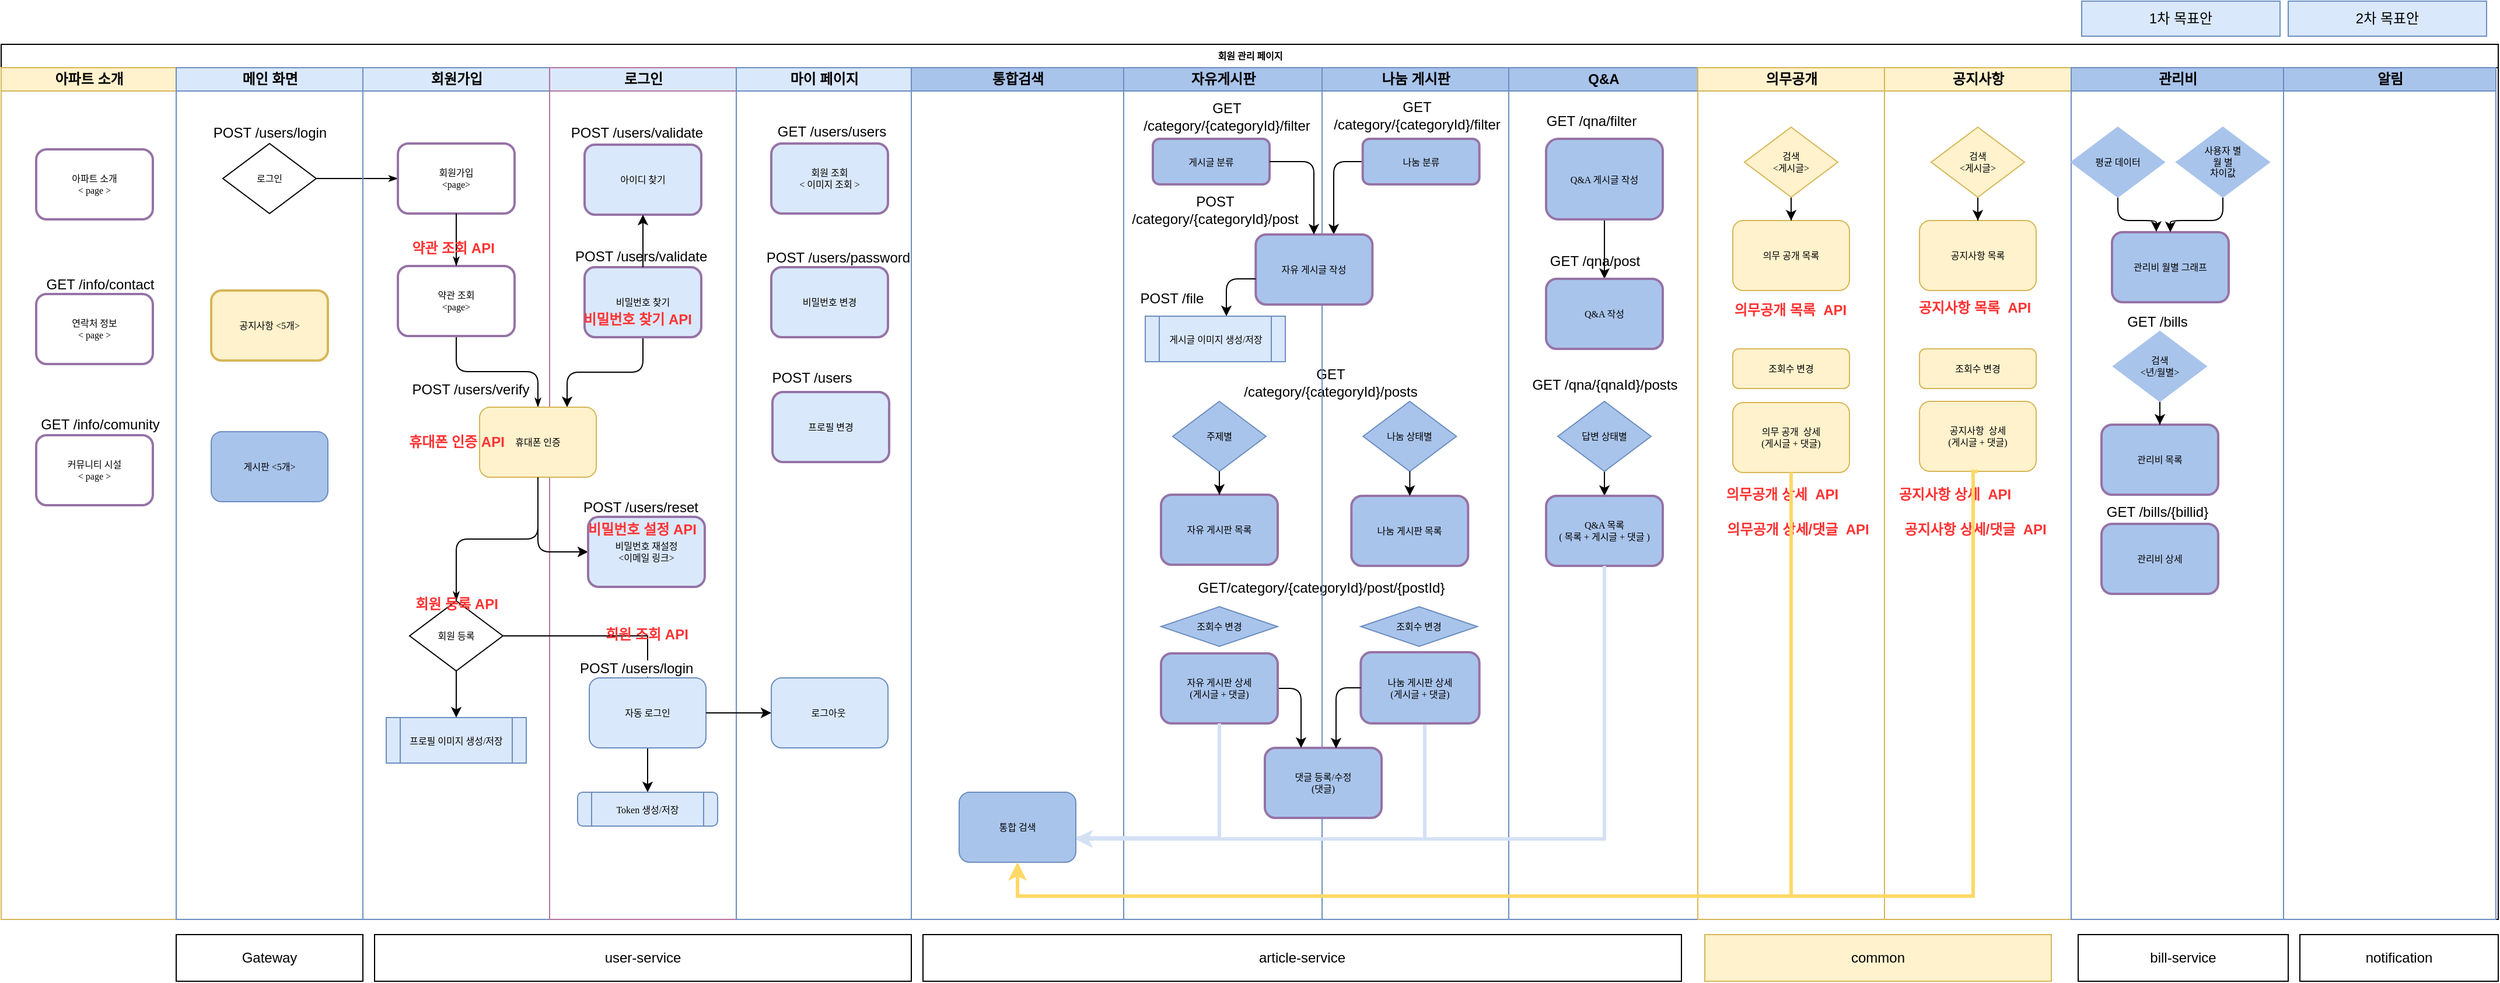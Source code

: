 <mxfile version="24.3.1" type="github">
  <diagram name="Page-1" id="Rh_wyVeWUr-DcbN7tnTX">
    <mxGraphModel dx="5285" dy="1960" grid="1" gridSize="10" guides="1" tooltips="1" connect="1" arrows="1" fold="1" page="1" pageScale="1" pageWidth="850" pageHeight="1100" math="0" shadow="0">
      <root>
        <mxCell id="0" />
        <mxCell id="1" parent="0" />
        <mxCell id="87uwYLk1pYGUFsrFYayG-1" value="회원 관리 페이지" style="swimlane;html=1;childLayout=stackLayout;startSize=20;rounded=0;shadow=0;labelBackgroundColor=none;strokeWidth=1;fontFamily=Verdana;fontSize=8;align=center;fillColor=none;" vertex="1" parent="1">
          <mxGeometry x="-1630" y="67" width="2140" height="750" as="geometry">
            <mxRectangle x="-90" y="39" width="60" height="20" as="alternateBounds" />
          </mxGeometry>
        </mxCell>
        <mxCell id="87uwYLk1pYGUFsrFYayG-2" style="edgeStyle=orthogonalEdgeStyle;rounded=1;html=1;labelBackgroundColor=none;startArrow=none;startFill=0;startSize=5;endArrow=classicThin;endFill=1;endSize=5;jettySize=auto;orthogonalLoop=1;strokeWidth=1;fontFamily=Verdana;fontSize=8;exitX=1;exitY=0.5;exitDx=0;exitDy=0;" edge="1" parent="87uwYLk1pYGUFsrFYayG-1" source="87uwYLk1pYGUFsrFYayG-11" target="87uwYLk1pYGUFsrFYayG-16">
          <mxGeometry relative="1" as="geometry">
            <mxPoint x="120" y="115" as="sourcePoint" />
          </mxGeometry>
        </mxCell>
        <mxCell id="87uwYLk1pYGUFsrFYayG-3" style="edgeStyle=orthogonalEdgeStyle;rounded=1;html=1;labelBackgroundColor=none;startArrow=none;startFill=0;startSize=5;endArrow=classicThin;endFill=1;endSize=5;jettySize=auto;orthogonalLoop=1;strokeWidth=1;fontFamily=Verdana;fontSize=8" edge="1" parent="87uwYLk1pYGUFsrFYayG-1" source="87uwYLk1pYGUFsrFYayG-17" target="87uwYLk1pYGUFsrFYayG-26">
          <mxGeometry relative="1" as="geometry" />
        </mxCell>
        <mxCell id="87uwYLk1pYGUFsrFYayG-4" value="아파트 소개" style="swimlane;html=1;startSize=20;fillColor=#fff2cc;strokeColor=#d6b656;" vertex="1" parent="87uwYLk1pYGUFsrFYayG-1">
          <mxGeometry y="20" width="150" height="730" as="geometry" />
        </mxCell>
        <mxCell id="87uwYLk1pYGUFsrFYayG-5" value="아파트 소개&lt;br&gt;&amp;lt; page &amp;gt;" style="rounded=1;whiteSpace=wrap;html=1;shadow=0;labelBackgroundColor=none;strokeWidth=2;fontFamily=Verdana;fontSize=8;align=center;fillColor=none;strokeColor=#9673a6;" vertex="1" parent="87uwYLk1pYGUFsrFYayG-4">
          <mxGeometry x="30" y="70" width="100" height="60" as="geometry" />
        </mxCell>
        <mxCell id="87uwYLk1pYGUFsrFYayG-6" value="GET /info/contact" style="text;html=1;align=center;verticalAlign=middle;whiteSpace=wrap;rounded=0;" vertex="1" parent="87uwYLk1pYGUFsrFYayG-4">
          <mxGeometry x="30" y="171" width="110" height="30" as="geometry" />
        </mxCell>
        <mxCell id="87uwYLk1pYGUFsrFYayG-7" value="연락처 정보&lt;br&gt;&amp;lt; page &amp;gt;" style="rounded=1;whiteSpace=wrap;html=1;shadow=0;labelBackgroundColor=none;strokeWidth=2;fontFamily=Verdana;fontSize=8;align=center;fillColor=none;strokeColor=#9673a6;" vertex="1" parent="87uwYLk1pYGUFsrFYayG-4">
          <mxGeometry x="30" y="194" width="100" height="60" as="geometry" />
        </mxCell>
        <mxCell id="87uwYLk1pYGUFsrFYayG-8" value="GET /info/comunity" style="text;html=1;align=center;verticalAlign=middle;whiteSpace=wrap;rounded=0;" vertex="1" parent="87uwYLk1pYGUFsrFYayG-4">
          <mxGeometry x="30" y="291" width="110" height="30" as="geometry" />
        </mxCell>
        <mxCell id="87uwYLk1pYGUFsrFYayG-9" value="커뮤니티 시설&lt;div&gt;&amp;lt; page &amp;gt;&lt;/div&gt;" style="rounded=1;whiteSpace=wrap;html=1;shadow=0;labelBackgroundColor=none;strokeWidth=2;fontFamily=Verdana;fontSize=8;align=center;fillColor=none;strokeColor=#9673a6;" vertex="1" parent="87uwYLk1pYGUFsrFYayG-4">
          <mxGeometry x="30" y="315" width="100" height="60" as="geometry" />
        </mxCell>
        <mxCell id="87uwYLk1pYGUFsrFYayG-10" value="메인 화면" style="swimlane;html=1;startSize=20;fillColor=#dae8fc;strokeColor=#6c8ebf;" vertex="1" parent="87uwYLk1pYGUFsrFYayG-1">
          <mxGeometry x="150" y="20" width="160" height="730" as="geometry" />
        </mxCell>
        <mxCell id="87uwYLk1pYGUFsrFYayG-11" value="로그인" style="rhombus;whiteSpace=wrap;html=1;rounded=0;shadow=0;labelBackgroundColor=none;strokeWidth=1;fontFamily=Verdana;fontSize=8;align=center;" vertex="1" parent="87uwYLk1pYGUFsrFYayG-10">
          <mxGeometry x="40" y="65" width="80" height="60" as="geometry" />
        </mxCell>
        <mxCell id="87uwYLk1pYGUFsrFYayG-12" value="공지사항 &amp;lt;5개&amp;gt;" style="rounded=1;whiteSpace=wrap;html=1;shadow=0;labelBackgroundColor=none;strokeWidth=2;fontFamily=Verdana;fontSize=8;align=center;fillColor=#fff2cc;strokeColor=#d6b656;" vertex="1" parent="87uwYLk1pYGUFsrFYayG-10">
          <mxGeometry x="30" y="191" width="100" height="60" as="geometry" />
        </mxCell>
        <mxCell id="87uwYLk1pYGUFsrFYayG-13" value="게시판 &amp;lt;5개&amp;gt;" style="rounded=1;whiteSpace=wrap;html=1;shadow=0;labelBackgroundColor=none;strokeWidth=1;fontFamily=Verdana;fontSize=8;align=center;fillColor=#A9C4EB;strokeColor=#6c8ebf;" vertex="1" parent="87uwYLk1pYGUFsrFYayG-10">
          <mxGeometry x="30" y="312" width="100" height="60" as="geometry" />
        </mxCell>
        <mxCell id="87uwYLk1pYGUFsrFYayG-14" value="POST /users/login" style="text;html=1;align=center;verticalAlign=middle;whiteSpace=wrap;rounded=0;" vertex="1" parent="87uwYLk1pYGUFsrFYayG-10">
          <mxGeometry x="28" y="41" width="105" height="30" as="geometry" />
        </mxCell>
        <mxCell id="87uwYLk1pYGUFsrFYayG-15" value="회원가입" style="swimlane;html=1;startSize=20;fillColor=#dae8fc;strokeColor=#6c8ebf;" vertex="1" parent="87uwYLk1pYGUFsrFYayG-1">
          <mxGeometry x="310" y="20" width="160" height="730" as="geometry" />
        </mxCell>
        <mxCell id="87uwYLk1pYGUFsrFYayG-16" value="회원가입&lt;br&gt;&amp;lt;page&amp;gt;" style="rounded=1;whiteSpace=wrap;html=1;shadow=0;labelBackgroundColor=none;strokeWidth=2;fontFamily=Verdana;fontSize=8;align=center;fillColor=none;strokeColor=#9673a6;" vertex="1" parent="87uwYLk1pYGUFsrFYayG-15">
          <mxGeometry x="30" y="65" width="100" height="60" as="geometry" />
        </mxCell>
        <mxCell id="87uwYLk1pYGUFsrFYayG-17" value="약관 조회&lt;br&gt;&amp;lt;page&amp;gt;" style="rounded=1;whiteSpace=wrap;html=1;shadow=0;labelBackgroundColor=none;strokeWidth=2;fontFamily=Verdana;fontSize=8;align=center;fillColor=none;strokeColor=#9673a6;" vertex="1" parent="87uwYLk1pYGUFsrFYayG-15">
          <mxGeometry x="30" y="170" width="100" height="60" as="geometry" />
        </mxCell>
        <mxCell id="87uwYLk1pYGUFsrFYayG-18" style="edgeStyle=orthogonalEdgeStyle;rounded=1;html=1;labelBackgroundColor=none;startArrow=none;startFill=0;startSize=5;endArrow=classicThin;endFill=1;endSize=5;jettySize=auto;orthogonalLoop=1;strokeWidth=1;fontFamily=Verdana;fontSize=8" edge="1" parent="87uwYLk1pYGUFsrFYayG-15" source="87uwYLk1pYGUFsrFYayG-16" target="87uwYLk1pYGUFsrFYayG-17">
          <mxGeometry relative="1" as="geometry">
            <Array as="points">
              <mxPoint x="80" y="160" />
              <mxPoint x="80" y="160" />
            </Array>
          </mxGeometry>
        </mxCell>
        <mxCell id="87uwYLk1pYGUFsrFYayG-19" value="POST /users/verify" style="text;html=1;align=center;verticalAlign=middle;whiteSpace=wrap;rounded=0;" vertex="1" parent="87uwYLk1pYGUFsrFYayG-15">
          <mxGeometry x="40" y="261" width="105" height="30" as="geometry" />
        </mxCell>
        <mxCell id="87uwYLk1pYGUFsrFYayG-20" value="&lt;font color=&quot;#ff3333&quot;&gt;&lt;b&gt;약관 조회 API&lt;/b&gt;&lt;/font&gt;" style="text;html=1;align=center;verticalAlign=middle;whiteSpace=wrap;rounded=0;" vertex="1" parent="87uwYLk1pYGUFsrFYayG-15">
          <mxGeometry x="25" y="140" width="105" height="30" as="geometry" />
        </mxCell>
        <mxCell id="87uwYLk1pYGUFsrFYayG-21" value="로그인" style="swimlane;html=1;startSize=20;fillColor=#dae8fc;strokeColor=#B5739D;" vertex="1" parent="87uwYLk1pYGUFsrFYayG-1">
          <mxGeometry x="470" y="20" width="160" height="730" as="geometry" />
        </mxCell>
        <mxCell id="87uwYLk1pYGUFsrFYayG-22" value="아이디 찾기" style="rounded=1;whiteSpace=wrap;html=1;shadow=0;labelBackgroundColor=none;strokeWidth=2;fontFamily=Verdana;fontSize=8;align=center;fillColor=#dae8fc;strokeColor=#9673A6;" vertex="1" parent="87uwYLk1pYGUFsrFYayG-21">
          <mxGeometry x="30" y="66" width="100" height="60" as="geometry" />
        </mxCell>
        <mxCell id="87uwYLk1pYGUFsrFYayG-23" style="edgeStyle=orthogonalEdgeStyle;rounded=1;orthogonalLoop=1;jettySize=auto;html=1;entryX=0.75;entryY=0;entryDx=0;entryDy=0;curved=0;" edge="1" parent="87uwYLk1pYGUFsrFYayG-21" source="87uwYLk1pYGUFsrFYayG-24" target="87uwYLk1pYGUFsrFYayG-26">
          <mxGeometry relative="1" as="geometry" />
        </mxCell>
        <mxCell id="87uwYLk1pYGUFsrFYayG-24" value="비밀번호 찾기" style="rounded=1;whiteSpace=wrap;html=1;shadow=0;labelBackgroundColor=none;strokeWidth=2;fontFamily=Verdana;fontSize=8;align=center;fillColor=#dae8fc;strokeColor=#9673A6;" vertex="1" parent="87uwYLk1pYGUFsrFYayG-21">
          <mxGeometry x="30" y="171" width="100" height="60" as="geometry" />
        </mxCell>
        <mxCell id="87uwYLk1pYGUFsrFYayG-25" value="" style="edgeStyle=orthogonalEdgeStyle;rounded=1;orthogonalLoop=1;jettySize=auto;html=1;entryX=0;entryY=0.5;entryDx=0;entryDy=0;curved=0;" edge="1" parent="87uwYLk1pYGUFsrFYayG-21" source="87uwYLk1pYGUFsrFYayG-26" target="87uwYLk1pYGUFsrFYayG-34">
          <mxGeometry relative="1" as="geometry" />
        </mxCell>
        <mxCell id="87uwYLk1pYGUFsrFYayG-26" value="휴대폰 인증" style="rounded=1;whiteSpace=wrap;html=1;shadow=0;labelBackgroundColor=none;strokeWidth=1;fontFamily=Verdana;fontSize=8;align=center;fillColor=#fff2cc;strokeColor=#d6b656;" vertex="1" parent="87uwYLk1pYGUFsrFYayG-21">
          <mxGeometry x="-60" y="291" width="100" height="60" as="geometry" />
        </mxCell>
        <mxCell id="87uwYLk1pYGUFsrFYayG-27" style="edgeStyle=orthogonalEdgeStyle;rounded=0;orthogonalLoop=1;jettySize=auto;html=1;" edge="1" parent="87uwYLk1pYGUFsrFYayG-21" source="87uwYLk1pYGUFsrFYayG-31" target="87uwYLk1pYGUFsrFYayG-33">
          <mxGeometry relative="1" as="geometry" />
        </mxCell>
        <mxCell id="87uwYLk1pYGUFsrFYayG-28" style="edgeStyle=orthogonalEdgeStyle;rounded=1;html=1;labelBackgroundColor=none;startArrow=none;startFill=0;startSize=5;endArrow=classicThin;endFill=1;endSize=5;jettySize=auto;orthogonalLoop=1;strokeWidth=1;fontFamily=Verdana;fontSize=8" edge="1" parent="87uwYLk1pYGUFsrFYayG-21" source="87uwYLk1pYGUFsrFYayG-26" target="87uwYLk1pYGUFsrFYayG-31">
          <mxGeometry relative="1" as="geometry" />
        </mxCell>
        <mxCell id="87uwYLk1pYGUFsrFYayG-29" value="프로필 이미지 생성/저장" style="shape=process;whiteSpace=wrap;html=1;backgroundOutline=1;fontSize=8;fontFamily=Verdana;rounded=0;shadow=0;labelBackgroundColor=none;strokeWidth=1;fillColor=#dae8fc;strokeColor=#6c8ebf;" vertex="1" parent="87uwYLk1pYGUFsrFYayG-21">
          <mxGeometry x="-140" y="557" width="120" height="39" as="geometry" />
        </mxCell>
        <mxCell id="87uwYLk1pYGUFsrFYayG-30" value="" style="edgeStyle=orthogonalEdgeStyle;rounded=0;orthogonalLoop=1;jettySize=auto;html=1;" edge="1" parent="87uwYLk1pYGUFsrFYayG-21" source="87uwYLk1pYGUFsrFYayG-31" target="87uwYLk1pYGUFsrFYayG-29">
          <mxGeometry relative="1" as="geometry" />
        </mxCell>
        <mxCell id="87uwYLk1pYGUFsrFYayG-31" value="회원 등록" style="rhombus;whiteSpace=wrap;html=1;rounded=0;shadow=0;labelBackgroundColor=none;strokeWidth=1;fontFamily=Verdana;fontSize=8;align=center;" vertex="1" parent="87uwYLk1pYGUFsrFYayG-21">
          <mxGeometry x="-120" y="457" width="80" height="60" as="geometry" />
        </mxCell>
        <mxCell id="87uwYLk1pYGUFsrFYayG-32" value="" style="edgeStyle=orthogonalEdgeStyle;rounded=0;orthogonalLoop=1;jettySize=auto;html=1;" edge="1" parent="87uwYLk1pYGUFsrFYayG-21" source="87uwYLk1pYGUFsrFYayG-33" target="87uwYLk1pYGUFsrFYayG-45">
          <mxGeometry relative="1" as="geometry" />
        </mxCell>
        <mxCell id="87uwYLk1pYGUFsrFYayG-33" value="자동 로그인" style="rounded=1;whiteSpace=wrap;html=1;shadow=0;labelBackgroundColor=none;strokeWidth=1;fontFamily=Verdana;fontSize=8;align=center;fillColor=#dae8fc;strokeColor=#6c8ebf;" vertex="1" parent="87uwYLk1pYGUFsrFYayG-21">
          <mxGeometry x="34" y="523" width="100" height="60" as="geometry" />
        </mxCell>
        <mxCell id="87uwYLk1pYGUFsrFYayG-34" value="비밀번호 재설정&lt;br&gt;&amp;lt;이메일 링크&amp;gt;" style="rounded=1;whiteSpace=wrap;html=1;shadow=0;labelBackgroundColor=none;strokeWidth=2;fontFamily=Verdana;fontSize=8;align=center;fillColor=#dae8fc;strokeColor=#9673A6;" vertex="1" parent="87uwYLk1pYGUFsrFYayG-21">
          <mxGeometry x="33" y="385" width="100" height="60" as="geometry" />
        </mxCell>
        <mxCell id="87uwYLk1pYGUFsrFYayG-35" value="POST /users/validate" style="text;html=1;align=center;verticalAlign=middle;whiteSpace=wrap;rounded=0;" vertex="1" parent="87uwYLk1pYGUFsrFYayG-21">
          <mxGeometry x="10" y="41" width="130" height="30" as="geometry" />
        </mxCell>
        <mxCell id="87uwYLk1pYGUFsrFYayG-36" value="&lt;span style=&quot;color: rgb(0, 0, 0); font-family: Helvetica; font-size: 12px; font-style: normal; font-variant-ligatures: normal; font-variant-caps: normal; font-weight: 400; letter-spacing: normal; orphans: 2; text-align: center; text-indent: 0px; text-transform: none; widows: 2; word-spacing: 0px; -webkit-text-stroke-width: 0px; white-space: normal; background-color: rgb(251, 251, 251); text-decoration-thickness: initial; text-decoration-style: initial; text-decoration-color: initial; display: inline !important; float: none;&quot;&gt;POST /users/validate&lt;/span&gt;" style="text;whiteSpace=wrap;html=1;" vertex="1" parent="87uwYLk1pYGUFsrFYayG-21">
          <mxGeometry x="20" y="148" width="130" height="22" as="geometry" />
        </mxCell>
        <mxCell id="87uwYLk1pYGUFsrFYayG-37" value="" style="edgeStyle=orthogonalEdgeStyle;rounded=0;orthogonalLoop=1;jettySize=auto;html=1;entryX=0.5;entryY=1;entryDx=0;entryDy=0;" edge="1" parent="87uwYLk1pYGUFsrFYayG-21" source="87uwYLk1pYGUFsrFYayG-24" target="87uwYLk1pYGUFsrFYayG-22">
          <mxGeometry relative="1" as="geometry">
            <mxPoint x="-240" y="230" as="sourcePoint" />
            <mxPoint x="-240" y="185" as="targetPoint" />
          </mxGeometry>
        </mxCell>
        <mxCell id="87uwYLk1pYGUFsrFYayG-38" value="&lt;span style=&quot;color: rgb(0, 0, 0); font-family: Helvetica; font-size: 12px; font-style: normal; font-variant-ligatures: normal; font-variant-caps: normal; font-weight: 400; letter-spacing: normal; orphans: 2; text-align: center; text-indent: 0px; text-transform: none; widows: 2; word-spacing: 0px; -webkit-text-stroke-width: 0px; white-space: normal; background-color: rgb(251, 251, 251); text-decoration-thickness: initial; text-decoration-style: initial; text-decoration-color: initial; display: inline !important; float: none;&quot;&gt;POST /users/reset&lt;/span&gt;" style="text;whiteSpace=wrap;html=1;" vertex="1" parent="87uwYLk1pYGUFsrFYayG-21">
          <mxGeometry x="27" y="363" width="130" height="22" as="geometry" />
        </mxCell>
        <mxCell id="87uwYLk1pYGUFsrFYayG-39" value="&lt;span style=&quot;color: rgb(0, 0, 0); font-family: Helvetica; font-size: 12px; font-style: normal; font-variant-ligatures: normal; font-variant-caps: normal; font-weight: 400; letter-spacing: normal; orphans: 2; text-align: center; text-indent: 0px; text-transform: none; widows: 2; word-spacing: 0px; -webkit-text-stroke-width: 0px; white-space: normal; background-color: rgb(251, 251, 251); text-decoration-thickness: initial; text-decoration-style: initial; text-decoration-color: initial; display: inline !important; float: none;&quot;&gt;POST /users/login&lt;/span&gt;" style="text;whiteSpace=wrap;html=1;" vertex="1" parent="87uwYLk1pYGUFsrFYayG-21">
          <mxGeometry x="24" y="501" width="130" height="22" as="geometry" />
        </mxCell>
        <mxCell id="87uwYLk1pYGUFsrFYayG-40" value="&lt;font color=&quot;#ff3333&quot;&gt;&lt;b&gt;휴대폰 인증 API&lt;/b&gt;&lt;/font&gt;" style="text;html=1;align=center;verticalAlign=middle;whiteSpace=wrap;rounded=0;" vertex="1" parent="87uwYLk1pYGUFsrFYayG-21">
          <mxGeometry x="-132.5" y="306" width="105" height="30" as="geometry" />
        </mxCell>
        <mxCell id="87uwYLk1pYGUFsrFYayG-41" value="&lt;font color=&quot;#ff3333&quot;&gt;&lt;b&gt;회원 등록 API&lt;/b&gt;&lt;/font&gt;" style="text;html=1;align=center;verticalAlign=middle;whiteSpace=wrap;rounded=0;" vertex="1" parent="87uwYLk1pYGUFsrFYayG-21">
          <mxGeometry x="-132.5" y="445" width="105" height="30" as="geometry" />
        </mxCell>
        <mxCell id="87uwYLk1pYGUFsrFYayG-42" value="&lt;font color=&quot;#ff3333&quot;&gt;&lt;b&gt;회원 조회 API&lt;/b&gt;&lt;/font&gt;" style="text;html=1;align=center;verticalAlign=middle;whiteSpace=wrap;rounded=0;" vertex="1" parent="87uwYLk1pYGUFsrFYayG-21">
          <mxGeometry x="30.5" y="471" width="105" height="30" as="geometry" />
        </mxCell>
        <mxCell id="87uwYLk1pYGUFsrFYayG-43" value="&lt;font color=&quot;#ff3333&quot;&gt;&lt;b&gt;비밀번호 찾기 API&lt;/b&gt;&lt;/font&gt;" style="text;html=1;align=center;verticalAlign=middle;whiteSpace=wrap;rounded=0;" vertex="1" parent="87uwYLk1pYGUFsrFYayG-21">
          <mxGeometry x="22.5" y="201" width="105" height="30" as="geometry" />
        </mxCell>
        <mxCell id="87uwYLk1pYGUFsrFYayG-44" value="&lt;font color=&quot;#ff3333&quot;&gt;&lt;b&gt;비밀번호 설정 API&lt;/b&gt;&lt;/font&gt;" style="text;html=1;align=center;verticalAlign=middle;whiteSpace=wrap;rounded=0;" vertex="1" parent="87uwYLk1pYGUFsrFYayG-21">
          <mxGeometry x="27" y="381" width="105" height="30" as="geometry" />
        </mxCell>
        <mxCell id="87uwYLk1pYGUFsrFYayG-45" value="Token 생성/저장" style="shape=process;whiteSpace=wrap;html=1;backgroundOutline=1;fontSize=8;fontFamily=Verdana;fillColor=#dae8fc;strokeColor=#6c8ebf;rounded=1;shadow=0;labelBackgroundColor=none;strokeWidth=1;" vertex="1" parent="87uwYLk1pYGUFsrFYayG-21">
          <mxGeometry x="24" y="621" width="120" height="29" as="geometry" />
        </mxCell>
        <mxCell id="87uwYLk1pYGUFsrFYayG-46" value="마이 페이지" style="swimlane;html=1;startSize=20;fillColor=#dae8fc;strokeColor=#6c8ebf;" vertex="1" parent="87uwYLk1pYGUFsrFYayG-1">
          <mxGeometry x="630" y="20" width="150" height="730" as="geometry" />
        </mxCell>
        <mxCell id="87uwYLk1pYGUFsrFYayG-47" value="회원 조회&lt;br&gt;&amp;lt; 이미지 조회 &amp;gt;" style="rounded=1;whiteSpace=wrap;html=1;shadow=0;labelBackgroundColor=none;strokeWidth=2;fontFamily=Verdana;fontSize=8;align=center;fillColor=#dae8fc;strokeColor=#9673A6;" vertex="1" parent="87uwYLk1pYGUFsrFYayG-46">
          <mxGeometry x="30" y="65" width="100" height="60" as="geometry" />
        </mxCell>
        <mxCell id="87uwYLk1pYGUFsrFYayG-48" value="비밀번호 변경" style="rounded=1;whiteSpace=wrap;html=1;shadow=0;labelBackgroundColor=none;strokeWidth=2;fontFamily=Verdana;fontSize=8;align=center;fillColor=#dae8fc;strokeColor=#9673A6;" vertex="1" parent="87uwYLk1pYGUFsrFYayG-46">
          <mxGeometry x="30" y="171" width="100" height="60" as="geometry" />
        </mxCell>
        <mxCell id="87uwYLk1pYGUFsrFYayG-49" value="프로필 변경" style="rounded=1;whiteSpace=wrap;html=1;shadow=0;labelBackgroundColor=none;strokeWidth=2;fontFamily=Verdana;fontSize=8;align=center;fillColor=#dae8fc;strokeColor=#9673A6;" vertex="1" parent="87uwYLk1pYGUFsrFYayG-46">
          <mxGeometry x="31" y="278" width="100" height="60" as="geometry" />
        </mxCell>
        <mxCell id="87uwYLk1pYGUFsrFYayG-50" value="GET /users/users" style="text;html=1;align=center;verticalAlign=middle;whiteSpace=wrap;rounded=0;" vertex="1" parent="87uwYLk1pYGUFsrFYayG-46">
          <mxGeometry x="20" y="40" width="124" height="30" as="geometry" />
        </mxCell>
        <mxCell id="87uwYLk1pYGUFsrFYayG-51" value="POST /users/password" style="text;html=1;align=center;verticalAlign=middle;whiteSpace=wrap;rounded=0;" vertex="1" parent="87uwYLk1pYGUFsrFYayG-46">
          <mxGeometry x="16" y="148" width="143" height="30" as="geometry" />
        </mxCell>
        <mxCell id="87uwYLk1pYGUFsrFYayG-52" value="POST /users" style="text;html=1;align=center;verticalAlign=middle;whiteSpace=wrap;rounded=0;" vertex="1" parent="87uwYLk1pYGUFsrFYayG-46">
          <mxGeometry x="20" y="251" width="90" height="30" as="geometry" />
        </mxCell>
        <mxCell id="87uwYLk1pYGUFsrFYayG-53" value="로그아웃&amp;nbsp;" style="rounded=1;whiteSpace=wrap;html=1;shadow=0;labelBackgroundColor=none;strokeWidth=1;fontFamily=Verdana;fontSize=8;align=center;fillColor=#dae8fc;strokeColor=#6c8ebf;" vertex="1" parent="87uwYLk1pYGUFsrFYayG-46">
          <mxGeometry x="30" y="523" width="100" height="60" as="geometry" />
        </mxCell>
        <mxCell id="87uwYLk1pYGUFsrFYayG-54" style="edgeStyle=orthogonalEdgeStyle;rounded=0;orthogonalLoop=1;jettySize=auto;html=1;strokeColor=#D4E1F5;strokeWidth=3;exitX=0.583;exitY=0.977;exitDx=0;exitDy=0;exitPerimeter=0;" edge="1" parent="87uwYLk1pYGUFsrFYayG-1" source="87uwYLk1pYGUFsrFYayG-70">
          <mxGeometry relative="1" as="geometry">
            <mxPoint x="1064" y="341" as="sourcePoint" />
            <mxPoint x="920" y="681" as="targetPoint" />
            <Array as="points">
              <mxPoint x="1220" y="581" />
              <mxPoint x="1220" y="681" />
            </Array>
          </mxGeometry>
        </mxCell>
        <mxCell id="87uwYLk1pYGUFsrFYayG-55" value="통합검색" style="swimlane;html=1;startSize=20;fillColor=#A9C4EB;strokeColor=#6c8ebf;" vertex="1" parent="87uwYLk1pYGUFsrFYayG-1">
          <mxGeometry x="780" y="20" width="182" height="730" as="geometry" />
        </mxCell>
        <mxCell id="87uwYLk1pYGUFsrFYayG-56" style="edgeStyle=orthogonalEdgeStyle;rounded=0;orthogonalLoop=1;jettySize=auto;html=1;entryX=0.5;entryY=0;entryDx=0;entryDy=0;" edge="1" parent="87uwYLk1pYGUFsrFYayG-55">
          <mxGeometry relative="1" as="geometry">
            <mxPoint x="75.941" y="285.956" as="sourcePoint" />
          </mxGeometry>
        </mxCell>
        <mxCell id="87uwYLk1pYGUFsrFYayG-57" value="통합 검색" style="rounded=1;whiteSpace=wrap;html=1;shadow=0;labelBackgroundColor=none;strokeWidth=1;fontFamily=Verdana;fontSize=8;align=center;fillColor=#A9C4EB;strokeColor=#6c8ebf;" vertex="1" parent="87uwYLk1pYGUFsrFYayG-55">
          <mxGeometry x="41" y="621" width="100" height="60" as="geometry" />
        </mxCell>
        <mxCell id="87uwYLk1pYGUFsrFYayG-58" value="자유게시판" style="swimlane;html=1;startSize=20;fillColor=#A9C4EB;strokeColor=#6c8ebf;" vertex="1" parent="87uwYLk1pYGUFsrFYayG-1">
          <mxGeometry x="962" y="20" width="170" height="730" as="geometry" />
        </mxCell>
        <mxCell id="87uwYLk1pYGUFsrFYayG-59" value="게시글 분류" style="rounded=1;whiteSpace=wrap;html=1;shadow=0;labelBackgroundColor=none;strokeWidth=2;fontFamily=Verdana;fontSize=8;align=center;fillColor=#A9C4EB;strokeColor=#9673A6;" vertex="1" parent="87uwYLk1pYGUFsrFYayG-58">
          <mxGeometry x="25" y="61" width="100" height="39" as="geometry" />
        </mxCell>
        <mxCell id="87uwYLk1pYGUFsrFYayG-60" value="POST /category/{categoryId}/post" style="text;html=1;align=center;verticalAlign=middle;whiteSpace=wrap;rounded=0;" vertex="1" parent="87uwYLk1pYGUFsrFYayG-58">
          <mxGeometry x="7" y="113" width="143" height="17" as="geometry" />
        </mxCell>
        <mxCell id="87uwYLk1pYGUFsrFYayG-61" value="GET /category/{categoryId}/filter" style="text;html=1;align=center;verticalAlign=middle;whiteSpace=wrap;rounded=0;" vertex="1" parent="87uwYLk1pYGUFsrFYayG-58">
          <mxGeometry x="7" y="27" width="163" height="30" as="geometry" />
        </mxCell>
        <mxCell id="87uwYLk1pYGUFsrFYayG-62" value="POST /file" style="text;html=1;align=center;verticalAlign=middle;whiteSpace=wrap;rounded=0;" vertex="1" parent="87uwYLk1pYGUFsrFYayG-58">
          <mxGeometry x="-30" y="183" width="143" height="30" as="geometry" />
        </mxCell>
        <mxCell id="87uwYLk1pYGUFsrFYayG-63" value="GET /category/{categoryId}/posts" style="text;html=1;align=center;verticalAlign=middle;whiteSpace=wrap;rounded=0;" vertex="1" parent="87uwYLk1pYGUFsrFYayG-58">
          <mxGeometry x="105.5" y="256" width="143" height="28" as="geometry" />
        </mxCell>
        <mxCell id="87uwYLk1pYGUFsrFYayG-64" value="GET/category/{categoryId}/post/{postId}" style="text;html=1;align=center;verticalAlign=middle;whiteSpace=wrap;rounded=0;" vertex="1" parent="87uwYLk1pYGUFsrFYayG-58">
          <mxGeometry x="97.5" y="432" width="143" height="28" as="geometry" />
        </mxCell>
        <mxCell id="87uwYLk1pYGUFsrFYayG-65" value="게시글 이미지 생성/저장" style="shape=process;whiteSpace=wrap;html=1;backgroundOutline=1;fontSize=8;fontFamily=Verdana;rounded=0;shadow=0;labelBackgroundColor=none;strokeWidth=1;fillColor=#dae8fc;strokeColor=#6c8ebf;" vertex="1" parent="87uwYLk1pYGUFsrFYayG-58">
          <mxGeometry x="18.5" y="213" width="120" height="39" as="geometry" />
        </mxCell>
        <mxCell id="87uwYLk1pYGUFsrFYayG-66" value="나눔 게시판" style="swimlane;html=1;startSize=20;fillColor=#A9C4EB;strokeColor=#6c8ebf;" vertex="1" parent="87uwYLk1pYGUFsrFYayG-1">
          <mxGeometry x="1132" y="20" width="160" height="730" as="geometry" />
        </mxCell>
        <mxCell id="87uwYLk1pYGUFsrFYayG-67" style="edgeStyle=orthogonalEdgeStyle;rounded=1;orthogonalLoop=1;jettySize=auto;html=1;curved=0;" edge="1" parent="87uwYLk1pYGUFsrFYayG-66" source="87uwYLk1pYGUFsrFYayG-68" target="87uwYLk1pYGUFsrFYayG-71">
          <mxGeometry relative="1" as="geometry">
            <Array as="points">
              <mxPoint x="10" y="80" />
            </Array>
            <mxPoint x="12" y="153" as="targetPoint" />
          </mxGeometry>
        </mxCell>
        <mxCell id="87uwYLk1pYGUFsrFYayG-68" value="나눔 분류" style="rounded=1;whiteSpace=wrap;html=1;shadow=0;labelBackgroundColor=none;strokeWidth=2;fontFamily=Verdana;fontSize=8;align=center;fillColor=#A9C4EB;strokeColor=#9673A6;" vertex="1" parent="87uwYLk1pYGUFsrFYayG-66">
          <mxGeometry x="34.83" y="61" width="100" height="39" as="geometry" />
        </mxCell>
        <mxCell id="87uwYLk1pYGUFsrFYayG-69" value="조회수 변경" style="rhombus;whiteSpace=wrap;html=1;rounded=0;shadow=0;labelBackgroundColor=none;strokeWidth=1;fontFamily=Verdana;fontSize=8;align=center;fillColor=#A9C4EB;strokeColor=#6c8ebf;" vertex="1" parent="87uwYLk1pYGUFsrFYayG-66">
          <mxGeometry x="33.16" y="462" width="100" height="34" as="geometry" />
        </mxCell>
        <mxCell id="87uwYLk1pYGUFsrFYayG-70" value="나눔 게시판 상세&lt;br&gt;(게시글 + 댓글)" style="rounded=1;whiteSpace=wrap;html=1;shadow=0;labelBackgroundColor=none;strokeWidth=2;fontFamily=Verdana;fontSize=8;align=center;fillColor=#A9C4EB;strokeColor=#9673A6;" vertex="1" parent="87uwYLk1pYGUFsrFYayG-66">
          <mxGeometry x="33.16" y="501" width="101.67" height="61" as="geometry" />
        </mxCell>
        <mxCell id="87uwYLk1pYGUFsrFYayG-71" value="자유 게시글 작성" style="rounded=1;whiteSpace=wrap;html=1;shadow=0;labelBackgroundColor=none;strokeWidth=2;fontFamily=Verdana;fontSize=8;align=center;fillColor=#A9C4EB;strokeColor=#9673A6;" vertex="1" parent="87uwYLk1pYGUFsrFYayG-66">
          <mxGeometry x="-56.84" y="143" width="100" height="60" as="geometry" />
        </mxCell>
        <mxCell id="87uwYLk1pYGUFsrFYayG-72" value="GET /category/{categoryId}/filter" style="text;html=1;align=center;verticalAlign=middle;whiteSpace=wrap;rounded=0;" vertex="1" parent="87uwYLk1pYGUFsrFYayG-66">
          <mxGeometry y="26" width="163" height="30" as="geometry" />
        </mxCell>
        <mxCell id="87uwYLk1pYGUFsrFYayG-73" value="댓글 등록/수정&lt;br&gt;(댓글)" style="rounded=1;whiteSpace=wrap;html=1;shadow=0;labelBackgroundColor=none;strokeWidth=2;fontFamily=Verdana;fontSize=8;align=center;fillColor=#A9C4EB;strokeColor=#9673A6;" vertex="1" parent="87uwYLk1pYGUFsrFYayG-66">
          <mxGeometry x="-49" y="583" width="100" height="60" as="geometry" />
        </mxCell>
        <mxCell id="87uwYLk1pYGUFsrFYayG-74" value="" style="edgeStyle=orthogonalEdgeStyle;rounded=1;orthogonalLoop=1;jettySize=auto;html=1;entryX=0.61;entryY=0.008;entryDx=0;entryDy=0;entryPerimeter=0;exitX=0;exitY=0.5;exitDx=0;exitDy=0;curved=0;" edge="1" parent="87uwYLk1pYGUFsrFYayG-66" source="87uwYLk1pYGUFsrFYayG-70" target="87uwYLk1pYGUFsrFYayG-73">
          <mxGeometry relative="1" as="geometry" />
        </mxCell>
        <mxCell id="87uwYLk1pYGUFsrFYayG-75" value="Q&amp;amp;A" style="swimlane;html=1;startSize=20;fillColor=#A9C4EB;strokeColor=#6c8ebf;" vertex="1" parent="87uwYLk1pYGUFsrFYayG-1">
          <mxGeometry x="1292" y="20" width="162" height="730" as="geometry" />
        </mxCell>
        <mxCell id="87uwYLk1pYGUFsrFYayG-76" style="edgeStyle=orthogonalEdgeStyle;rounded=0;orthogonalLoop=1;jettySize=auto;html=1;" edge="1" parent="87uwYLk1pYGUFsrFYayG-75" source="87uwYLk1pYGUFsrFYayG-87" target="87uwYLk1pYGUFsrFYayG-89">
          <mxGeometry relative="1" as="geometry" />
        </mxCell>
        <mxCell id="87uwYLk1pYGUFsrFYayG-77" style="edgeStyle=orthogonalEdgeStyle;rounded=0;orthogonalLoop=1;jettySize=auto;html=1;" edge="1" parent="87uwYLk1pYGUFsrFYayG-75" source="87uwYLk1pYGUFsrFYayG-78" target="87uwYLk1pYGUFsrFYayG-91">
          <mxGeometry relative="1" as="geometry" />
        </mxCell>
        <mxCell id="87uwYLk1pYGUFsrFYayG-78" value="Q&amp;amp;A 게시글 작성" style="rounded=1;whiteSpace=wrap;html=1;shadow=0;labelBackgroundColor=none;strokeWidth=2;fontFamily=Verdana;fontSize=8;align=center;fillColor=#A9C4EB;strokeColor=#9673A6;" vertex="1" parent="87uwYLk1pYGUFsrFYayG-75">
          <mxGeometry x="32" y="61" width="100" height="69" as="geometry" />
        </mxCell>
        <mxCell id="87uwYLk1pYGUFsrFYayG-79" value="주제별" style="rhombus;whiteSpace=wrap;html=1;rounded=0;shadow=0;labelBackgroundColor=none;strokeWidth=1;fontFamily=Verdana;fontSize=8;align=center;fillColor=#A9C4EB;strokeColor=#6c8ebf;" vertex="1" parent="87uwYLk1pYGUFsrFYayG-75">
          <mxGeometry x="-288" y="286" width="80" height="60" as="geometry" />
        </mxCell>
        <mxCell id="87uwYLk1pYGUFsrFYayG-80" value="자유 게시판 목록" style="rounded=1;whiteSpace=wrap;html=1;shadow=0;labelBackgroundColor=none;strokeWidth=2;fontFamily=Verdana;fontSize=8;align=center;fillColor=#A9C4EB;strokeColor=#9673A6;" vertex="1" parent="87uwYLk1pYGUFsrFYayG-75">
          <mxGeometry x="-298" y="366" width="100" height="60" as="geometry" />
        </mxCell>
        <mxCell id="87uwYLk1pYGUFsrFYayG-81" value="조회수 변경" style="rhombus;whiteSpace=wrap;html=1;rounded=0;shadow=0;labelBackgroundColor=none;strokeWidth=1;fontFamily=Verdana;fontSize=8;align=center;fillColor=#A9C4EB;strokeColor=#6c8ebf;" vertex="1" parent="87uwYLk1pYGUFsrFYayG-75">
          <mxGeometry x="-298" y="462" width="100" height="34" as="geometry" />
        </mxCell>
        <mxCell id="87uwYLk1pYGUFsrFYayG-82" style="edgeStyle=orthogonalEdgeStyle;rounded=1;orthogonalLoop=1;jettySize=auto;html=1;curved=0;" edge="1" parent="87uwYLk1pYGUFsrFYayG-75" source="87uwYLk1pYGUFsrFYayG-83">
          <mxGeometry relative="1" as="geometry">
            <mxPoint x="-178" y="583" as="targetPoint" />
            <Array as="points">
              <mxPoint x="-178" y="532" />
              <mxPoint x="-178" y="583" />
            </Array>
          </mxGeometry>
        </mxCell>
        <mxCell id="87uwYLk1pYGUFsrFYayG-83" value="자유 게시판 상세&lt;br&gt;(게시글 + 댓글)" style="rounded=1;whiteSpace=wrap;html=1;shadow=0;labelBackgroundColor=none;strokeWidth=2;fontFamily=Verdana;fontSize=8;align=center;fillColor=#A9C4EB;strokeColor=#9673A6;" vertex="1" parent="87uwYLk1pYGUFsrFYayG-75">
          <mxGeometry x="-298" y="502" width="100" height="60" as="geometry" />
        </mxCell>
        <mxCell id="87uwYLk1pYGUFsrFYayG-84" value="나눔 상태별" style="rhombus;whiteSpace=wrap;html=1;rounded=0;shadow=0;labelBackgroundColor=none;strokeWidth=1;fontFamily=Verdana;fontSize=8;align=center;fillColor=#A9C4EB;strokeColor=#6c8ebf;" vertex="1" parent="87uwYLk1pYGUFsrFYayG-75">
          <mxGeometry x="-124.84" y="286" width="80" height="60" as="geometry" />
        </mxCell>
        <mxCell id="87uwYLk1pYGUFsrFYayG-85" value="나눔 게시판 목록" style="rounded=1;whiteSpace=wrap;html=1;shadow=0;labelBackgroundColor=none;strokeWidth=2;fontFamily=Verdana;fontSize=8;align=center;fillColor=#A9C4EB;strokeColor=#9673A6;" vertex="1" parent="87uwYLk1pYGUFsrFYayG-75">
          <mxGeometry x="-134.84" y="367" width="100" height="60" as="geometry" />
        </mxCell>
        <mxCell id="87uwYLk1pYGUFsrFYayG-86" style="edgeStyle=orthogonalEdgeStyle;rounded=0;orthogonalLoop=1;jettySize=auto;html=1;entryX=0.5;entryY=0;entryDx=0;entryDy=0;" edge="1" parent="87uwYLk1pYGUFsrFYayG-75" source="87uwYLk1pYGUFsrFYayG-79" target="87uwYLk1pYGUFsrFYayG-80">
          <mxGeometry relative="1" as="geometry" />
        </mxCell>
        <mxCell id="87uwYLk1pYGUFsrFYayG-87" value="답변 상태별" style="rhombus;whiteSpace=wrap;html=1;rounded=0;shadow=0;labelBackgroundColor=none;strokeWidth=1;fontFamily=Verdana;fontSize=8;align=center;fillColor=#A9C4EB;strokeColor=#6c8ebf;" vertex="1" parent="87uwYLk1pYGUFsrFYayG-75">
          <mxGeometry x="42" y="286" width="80" height="60" as="geometry" />
        </mxCell>
        <mxCell id="87uwYLk1pYGUFsrFYayG-88" style="edgeStyle=orthogonalEdgeStyle;rounded=0;orthogonalLoop=1;jettySize=auto;html=1;entryX=0.5;entryY=0;entryDx=0;entryDy=0;" edge="1" parent="87uwYLk1pYGUFsrFYayG-75" source="87uwYLk1pYGUFsrFYayG-84" target="87uwYLk1pYGUFsrFYayG-85">
          <mxGeometry relative="1" as="geometry" />
        </mxCell>
        <mxCell id="87uwYLk1pYGUFsrFYayG-89" value="Q&amp;amp;A 목록&lt;br&gt;( 목록 + 게시글 + 댓글 )" style="rounded=1;whiteSpace=wrap;html=1;shadow=0;labelBackgroundColor=none;strokeWidth=2;fontFamily=Verdana;fontSize=8;align=center;fillColor=#A9C4EB;strokeColor=#9673A6;" vertex="1" parent="87uwYLk1pYGUFsrFYayG-75">
          <mxGeometry x="32" y="367" width="100" height="60" as="geometry" />
        </mxCell>
        <mxCell id="87uwYLk1pYGUFsrFYayG-90" value="GET /qna/filter" style="text;html=1;align=center;verticalAlign=middle;whiteSpace=wrap;rounded=0;" vertex="1" parent="87uwYLk1pYGUFsrFYayG-75">
          <mxGeometry x="10" y="31" width="122" height="30" as="geometry" />
        </mxCell>
        <mxCell id="87uwYLk1pYGUFsrFYayG-91" value="Q&amp;amp;A 작성" style="rounded=1;whiteSpace=wrap;html=1;shadow=0;labelBackgroundColor=none;strokeWidth=2;fontFamily=Verdana;fontSize=8;align=center;fillColor=#A9C4EB;strokeColor=#9673A6;" vertex="1" parent="87uwYLk1pYGUFsrFYayG-75">
          <mxGeometry x="32" y="181" width="100" height="60" as="geometry" />
        </mxCell>
        <mxCell id="87uwYLk1pYGUFsrFYayG-92" value="GET /qna/post" style="text;html=1;align=center;verticalAlign=middle;whiteSpace=wrap;rounded=0;" vertex="1" parent="87uwYLk1pYGUFsrFYayG-75">
          <mxGeometry x="20" y="151" width="108.16" height="30" as="geometry" />
        </mxCell>
        <mxCell id="87uwYLk1pYGUFsrFYayG-93" value="GET /qna/{qnaId}/posts" style="text;html=1;align=center;verticalAlign=middle;whiteSpace=wrap;rounded=0;" vertex="1" parent="87uwYLk1pYGUFsrFYayG-75">
          <mxGeometry x="10.5" y="258" width="143" height="28" as="geometry" />
        </mxCell>
        <mxCell id="87uwYLk1pYGUFsrFYayG-94" value="의무공개" style="swimlane;html=1;startSize=20;fillColor=#fff2cc;strokeColor=#d6b656;" vertex="1" parent="87uwYLk1pYGUFsrFYayG-1">
          <mxGeometry x="1454" y="20" width="160" height="730" as="geometry" />
        </mxCell>
        <mxCell id="87uwYLk1pYGUFsrFYayG-95" value="의무 공개 목록" style="rounded=1;whiteSpace=wrap;html=1;shadow=0;labelBackgroundColor=none;strokeWidth=1;fontFamily=Verdana;fontSize=8;align=center;fillColor=#fff2cc;strokeColor=#d6b656;" vertex="1" parent="87uwYLk1pYGUFsrFYayG-94">
          <mxGeometry x="30" y="131" width="100" height="60" as="geometry" />
        </mxCell>
        <mxCell id="87uwYLk1pYGUFsrFYayG-96" style="edgeStyle=orthogonalEdgeStyle;rounded=0;orthogonalLoop=1;jettySize=auto;html=1;entryX=0.5;entryY=0;entryDx=0;entryDy=0;" edge="1" parent="87uwYLk1pYGUFsrFYayG-94" source="87uwYLk1pYGUFsrFYayG-97" target="87uwYLk1pYGUFsrFYayG-95">
          <mxGeometry relative="1" as="geometry" />
        </mxCell>
        <mxCell id="87uwYLk1pYGUFsrFYayG-97" value="검색&lt;br&gt;&amp;lt;게시글&amp;gt;" style="rhombus;whiteSpace=wrap;html=1;rounded=0;shadow=0;labelBackgroundColor=none;strokeWidth=1;fontFamily=Verdana;fontSize=8;align=center;fillColor=#fff2cc;strokeColor=#d6b656;" vertex="1" parent="87uwYLk1pYGUFsrFYayG-94">
          <mxGeometry x="40" y="51" width="80" height="60" as="geometry" />
        </mxCell>
        <mxCell id="87uwYLk1pYGUFsrFYayG-98" value="의무 공개&amp;nbsp; 상세&lt;br&gt;(게시글 + 댓글)" style="rounded=1;whiteSpace=wrap;html=1;shadow=0;labelBackgroundColor=none;strokeWidth=1;fontFamily=Verdana;fontSize=8;align=center;fillColor=#fff2cc;strokeColor=#d6b656;" vertex="1" parent="87uwYLk1pYGUFsrFYayG-94">
          <mxGeometry x="30" y="287" width="100" height="60" as="geometry" />
        </mxCell>
        <mxCell id="87uwYLk1pYGUFsrFYayG-99" value="조회수 변경" style="rounded=1;whiteSpace=wrap;html=1;shadow=0;labelBackgroundColor=none;strokeWidth=1;fontFamily=Verdana;fontSize=8;align=center;fillColor=#fff2cc;strokeColor=#d6b656;" vertex="1" parent="87uwYLk1pYGUFsrFYayG-94">
          <mxGeometry x="30" y="241" width="100" height="34" as="geometry" />
        </mxCell>
        <mxCell id="87uwYLk1pYGUFsrFYayG-100" value="&lt;font color=&quot;#ff3333&quot;&gt;&lt;b&gt;의무공개 상세&amp;nbsp; API&lt;/b&gt;&lt;/font&gt;" style="text;html=1;align=center;verticalAlign=middle;whiteSpace=wrap;rounded=0;" vertex="1" parent="87uwYLk1pYGUFsrFYayG-94">
          <mxGeometry x="20" y="351" width="105" height="30" as="geometry" />
        </mxCell>
        <mxCell id="87uwYLk1pYGUFsrFYayG-101" value="&lt;font color=&quot;#ff3333&quot;&gt;&lt;b&gt;의무공개 상세/댓글&amp;nbsp; API&lt;/b&gt;&lt;/font&gt;" style="text;html=1;align=center;verticalAlign=middle;whiteSpace=wrap;rounded=0;" vertex="1" parent="87uwYLk1pYGUFsrFYayG-94">
          <mxGeometry x="16" y="381" width="140" height="30" as="geometry" />
        </mxCell>
        <mxCell id="87uwYLk1pYGUFsrFYayG-102" value="&lt;font color=&quot;#ff3333&quot;&gt;&lt;b&gt;의무공개 목록&amp;nbsp; API&lt;/b&gt;&lt;/font&gt;" style="text;html=1;align=center;verticalAlign=middle;whiteSpace=wrap;rounded=0;" vertex="1" parent="87uwYLk1pYGUFsrFYayG-94">
          <mxGeometry x="27" y="193" width="105" height="30" as="geometry" />
        </mxCell>
        <mxCell id="87uwYLk1pYGUFsrFYayG-103" value="공지사항" style="swimlane;html=1;startSize=20;fillColor=#fff2cc;strokeColor=#d6b656;" vertex="1" parent="87uwYLk1pYGUFsrFYayG-1">
          <mxGeometry x="1614" y="20" width="160" height="730" as="geometry" />
        </mxCell>
        <mxCell id="87uwYLk1pYGUFsrFYayG-104" value="공지사항 목록" style="rounded=1;whiteSpace=wrap;html=1;shadow=0;labelBackgroundColor=none;strokeWidth=1;fontFamily=Verdana;fontSize=8;align=center;fillColor=#fff2cc;strokeColor=#d6b656;" vertex="1" parent="87uwYLk1pYGUFsrFYayG-103">
          <mxGeometry x="30" y="131" width="100" height="60" as="geometry" />
        </mxCell>
        <mxCell id="87uwYLk1pYGUFsrFYayG-105" style="edgeStyle=orthogonalEdgeStyle;rounded=0;orthogonalLoop=1;jettySize=auto;html=1;" edge="1" parent="87uwYLk1pYGUFsrFYayG-103" source="87uwYLk1pYGUFsrFYayG-106" target="87uwYLk1pYGUFsrFYayG-104">
          <mxGeometry relative="1" as="geometry" />
        </mxCell>
        <mxCell id="87uwYLk1pYGUFsrFYayG-106" value="검색&lt;br&gt;&amp;lt;게시글&amp;gt;" style="rhombus;whiteSpace=wrap;html=1;rounded=0;shadow=0;labelBackgroundColor=none;strokeWidth=1;fontFamily=Verdana;fontSize=8;align=center;fillColor=#fff2cc;strokeColor=#d6b656;" vertex="1" parent="87uwYLk1pYGUFsrFYayG-103">
          <mxGeometry x="40" y="51" width="80" height="60" as="geometry" />
        </mxCell>
        <mxCell id="87uwYLk1pYGUFsrFYayG-107" value="공지사항&amp;nbsp; 상세&lt;br&gt;(게시글 + 댓글)" style="rounded=1;whiteSpace=wrap;html=1;shadow=0;labelBackgroundColor=none;strokeWidth=1;fontFamily=Verdana;fontSize=8;align=center;fillColor=#fff2cc;strokeColor=#d6b656;" vertex="1" parent="87uwYLk1pYGUFsrFYayG-103">
          <mxGeometry x="30" y="286" width="100" height="60" as="geometry" />
        </mxCell>
        <mxCell id="87uwYLk1pYGUFsrFYayG-108" value="조회수 변경" style="rounded=1;whiteSpace=wrap;html=1;shadow=0;labelBackgroundColor=none;strokeWidth=1;fontFamily=Verdana;fontSize=8;align=center;fillColor=#fff2cc;strokeColor=#d6b656;" vertex="1" parent="87uwYLk1pYGUFsrFYayG-103">
          <mxGeometry x="30" y="241" width="100" height="34" as="geometry" />
        </mxCell>
        <mxCell id="87uwYLk1pYGUFsrFYayG-109" value="&lt;font color=&quot;#ff3333&quot;&gt;&lt;b&gt;공지사항 목록&amp;nbsp; API&lt;/b&gt;&lt;/font&gt;" style="text;html=1;align=center;verticalAlign=middle;whiteSpace=wrap;rounded=0;" vertex="1" parent="87uwYLk1pYGUFsrFYayG-103">
          <mxGeometry x="25" y="191" width="105" height="30" as="geometry" />
        </mxCell>
        <mxCell id="87uwYLk1pYGUFsrFYayG-110" value="&lt;font color=&quot;#ff3333&quot;&gt;&lt;b&gt;공지사항 상세&amp;nbsp; API&lt;/b&gt;&lt;/font&gt;" style="text;html=1;align=center;verticalAlign=middle;whiteSpace=wrap;rounded=0;" vertex="1" parent="87uwYLk1pYGUFsrFYayG-103">
          <mxGeometry x="7.5" y="351" width="105" height="30" as="geometry" />
        </mxCell>
        <mxCell id="87uwYLk1pYGUFsrFYayG-111" value="&lt;font color=&quot;#ff3333&quot;&gt;&lt;b&gt;공지사항 상세/댓글&amp;nbsp; API&lt;/b&gt;&lt;/font&gt;" style="text;html=1;align=center;verticalAlign=middle;whiteSpace=wrap;rounded=0;" vertex="1" parent="87uwYLk1pYGUFsrFYayG-103">
          <mxGeometry x="7.5" y="381" width="140" height="30" as="geometry" />
        </mxCell>
        <mxCell id="87uwYLk1pYGUFsrFYayG-112" value="관리비" style="swimlane;html=1;startSize=20;fillColor=#A9C4EB;strokeColor=#6c8ebf;" vertex="1" parent="87uwYLk1pYGUFsrFYayG-1">
          <mxGeometry x="1774" y="20" width="182" height="730" as="geometry" />
        </mxCell>
        <mxCell id="87uwYLk1pYGUFsrFYayG-113" value="관리비 목록" style="rounded=1;whiteSpace=wrap;html=1;shadow=0;labelBackgroundColor=none;strokeWidth=2;fontFamily=Verdana;fontSize=8;align=center;fillColor=#A9C4EB;strokeColor=#9673A6;" vertex="1" parent="87uwYLk1pYGUFsrFYayG-112">
          <mxGeometry x="26" y="306" width="100" height="60" as="geometry" />
        </mxCell>
        <mxCell id="87uwYLk1pYGUFsrFYayG-114" style="edgeStyle=orthogonalEdgeStyle;rounded=0;orthogonalLoop=1;jettySize=auto;html=1;entryX=0.5;entryY=0;entryDx=0;entryDy=0;" edge="1" parent="87uwYLk1pYGUFsrFYayG-112" source="87uwYLk1pYGUFsrFYayG-115" target="87uwYLk1pYGUFsrFYayG-113">
          <mxGeometry relative="1" as="geometry" />
        </mxCell>
        <mxCell id="87uwYLk1pYGUFsrFYayG-115" value="검색&lt;br&gt;&amp;lt;년/월별&amp;gt;" style="rhombus;whiteSpace=wrap;html=1;rounded=0;shadow=0;labelBackgroundColor=none;strokeWidth=1;fontFamily=Verdana;fontSize=8;align=center;fillColor=#A9C4EB;strokeColor=#A9C4EB;" vertex="1" parent="87uwYLk1pYGUFsrFYayG-112">
          <mxGeometry x="36" y="226" width="80" height="60" as="geometry" />
        </mxCell>
        <mxCell id="87uwYLk1pYGUFsrFYayG-116" value="관리비 월별 그래프" style="rounded=1;whiteSpace=wrap;html=1;shadow=0;labelBackgroundColor=none;strokeWidth=2;fontFamily=Verdana;fontSize=8;align=center;fillColor=#A9C4EB;strokeColor=#9673A6;" vertex="1" parent="87uwYLk1pYGUFsrFYayG-112">
          <mxGeometry x="35" y="141" width="100" height="60" as="geometry" />
        </mxCell>
        <mxCell id="87uwYLk1pYGUFsrFYayG-117" style="edgeStyle=orthogonalEdgeStyle;rounded=1;orthogonalLoop=1;jettySize=auto;html=1;curved=0;entryX=0.379;entryY=-0.007;entryDx=0;entryDy=0;entryPerimeter=0;" edge="1" parent="87uwYLk1pYGUFsrFYayG-112" source="87uwYLk1pYGUFsrFYayG-118" target="87uwYLk1pYGUFsrFYayG-116">
          <mxGeometry relative="1" as="geometry" />
        </mxCell>
        <mxCell id="87uwYLk1pYGUFsrFYayG-118" value="평균 데이터" style="rhombus;whiteSpace=wrap;html=1;rounded=0;shadow=0;labelBackgroundColor=none;strokeWidth=1;fontFamily=Verdana;fontSize=8;align=center;fillColor=#A9C4EB;strokeColor=#A9C4EB;" vertex="1" parent="87uwYLk1pYGUFsrFYayG-112">
          <mxGeometry y="51" width="80" height="60" as="geometry" />
        </mxCell>
        <mxCell id="87uwYLk1pYGUFsrFYayG-119" style="edgeStyle=orthogonalEdgeStyle;rounded=1;orthogonalLoop=1;jettySize=auto;html=1;entryX=0.5;entryY=0;entryDx=0;entryDy=0;curved=0;" edge="1" parent="87uwYLk1pYGUFsrFYayG-112" source="87uwYLk1pYGUFsrFYayG-120" target="87uwYLk1pYGUFsrFYayG-116">
          <mxGeometry relative="1" as="geometry" />
        </mxCell>
        <mxCell id="87uwYLk1pYGUFsrFYayG-120" value="사용자 별&lt;br&gt;월 별&lt;br&gt;차이값" style="rhombus;whiteSpace=wrap;html=1;rounded=0;shadow=0;labelBackgroundColor=none;strokeWidth=1;fontFamily=Verdana;fontSize=8;align=center;fillColor=#A9C4EB;strokeColor=#A9C4EB;" vertex="1" parent="87uwYLk1pYGUFsrFYayG-112">
          <mxGeometry x="90" y="51" width="80" height="60" as="geometry" />
        </mxCell>
        <mxCell id="87uwYLk1pYGUFsrFYayG-121" value="GET /bills" style="text;html=1;align=center;verticalAlign=middle;whiteSpace=wrap;rounded=0;" vertex="1" parent="87uwYLk1pYGUFsrFYayG-112">
          <mxGeometry x="13" y="203" width="122" height="30" as="geometry" />
        </mxCell>
        <mxCell id="87uwYLk1pYGUFsrFYayG-122" value="GET /bills/{billid}" style="text;html=1;align=center;verticalAlign=middle;whiteSpace=wrap;rounded=0;" vertex="1" parent="87uwYLk1pYGUFsrFYayG-112">
          <mxGeometry x="13" y="366" width="122" height="30" as="geometry" />
        </mxCell>
        <mxCell id="87uwYLk1pYGUFsrFYayG-123" value="관리비 상세" style="rounded=1;whiteSpace=wrap;html=1;shadow=0;labelBackgroundColor=none;strokeWidth=2;fontFamily=Verdana;fontSize=8;align=center;fillColor=#A9C4EB;strokeColor=#9673A6;" vertex="1" parent="87uwYLk1pYGUFsrFYayG-112">
          <mxGeometry x="26" y="391" width="100" height="60" as="geometry" />
        </mxCell>
        <mxCell id="87uwYLk1pYGUFsrFYayG-124" style="edgeStyle=orthogonalEdgeStyle;rounded=0;orthogonalLoop=1;jettySize=auto;html=1;strokeColor=#D4E1F5;strokeWidth=3;endArrow=none;endFill=0;entryX=1.01;entryY=0.653;entryDx=0;entryDy=0;exitX=0.5;exitY=1;exitDx=0;exitDy=0;entryPerimeter=0;" edge="1" parent="87uwYLk1pYGUFsrFYayG-1" source="87uwYLk1pYGUFsrFYayG-83" target="87uwYLk1pYGUFsrFYayG-57">
          <mxGeometry relative="1" as="geometry">
            <mxPoint x="230" y="551" as="targetPoint" />
            <Array as="points">
              <mxPoint x="1044" y="680" />
            </Array>
          </mxGeometry>
        </mxCell>
        <mxCell id="87uwYLk1pYGUFsrFYayG-125" style="edgeStyle=orthogonalEdgeStyle;rounded=0;orthogonalLoop=1;jettySize=auto;html=1;strokeColor=#FFD966;strokeWidth=3;exitX=0.5;exitY=1;exitDx=0;exitDy=0;entryX=0.5;entryY=1;entryDx=0;entryDy=0;" edge="1" parent="87uwYLk1pYGUFsrFYayG-1" source="87uwYLk1pYGUFsrFYayG-98" target="87uwYLk1pYGUFsrFYayG-57">
          <mxGeometry relative="1" as="geometry">
            <mxPoint x="1352" y="366" as="sourcePoint" />
            <mxPoint x="230" y="710" as="targetPoint" />
            <Array as="points">
              <mxPoint x="1534" y="730" />
              <mxPoint x="871" y="730" />
            </Array>
          </mxGeometry>
        </mxCell>
        <mxCell id="87uwYLk1pYGUFsrFYayG-126" style="edgeStyle=orthogonalEdgeStyle;rounded=0;orthogonalLoop=1;jettySize=auto;html=1;strokeColor=#FFD966;strokeWidth=3;exitX=0.5;exitY=1;exitDx=0;exitDy=0;entryX=0.5;entryY=1;entryDx=0;entryDy=0;" edge="1" parent="87uwYLk1pYGUFsrFYayG-1" source="87uwYLk1pYGUFsrFYayG-107" target="87uwYLk1pYGUFsrFYayG-57">
          <mxGeometry relative="1" as="geometry">
            <Array as="points">
              <mxPoint x="1690" y="366" />
              <mxPoint x="1690" y="730" />
              <mxPoint x="871" y="730" />
            </Array>
            <mxPoint x="1513" y="365" as="sourcePoint" />
            <mxPoint x="230.7" y="709.52" as="targetPoint" />
          </mxGeometry>
        </mxCell>
        <mxCell id="87uwYLk1pYGUFsrFYayG-127" style="edgeStyle=orthogonalEdgeStyle;rounded=0;orthogonalLoop=1;jettySize=auto;html=1;strokeColor=#D4E1F5;strokeWidth=3;endArrow=none;endFill=0;entryX=1.018;entryY=0.667;entryDx=0;entryDy=0;entryPerimeter=0;" edge="1" parent="87uwYLk1pYGUFsrFYayG-1" source="87uwYLk1pYGUFsrFYayG-89" target="87uwYLk1pYGUFsrFYayG-57">
          <mxGeometry relative="1" as="geometry">
            <mxPoint x="240" y="551" as="targetPoint" />
            <mxPoint x="1243" y="652" as="sourcePoint" />
            <Array as="points">
              <mxPoint x="1374" y="681" />
            </Array>
          </mxGeometry>
        </mxCell>
        <mxCell id="87uwYLk1pYGUFsrFYayG-128" style="edgeStyle=orthogonalEdgeStyle;rounded=1;orthogonalLoop=1;jettySize=auto;html=1;curved=0;" edge="1" parent="87uwYLk1pYGUFsrFYayG-1" source="87uwYLk1pYGUFsrFYayG-59" target="87uwYLk1pYGUFsrFYayG-71">
          <mxGeometry relative="1" as="geometry">
            <Array as="points">
              <mxPoint x="1125" y="101" />
            </Array>
          </mxGeometry>
        </mxCell>
        <mxCell id="87uwYLk1pYGUFsrFYayG-129" value="알림" style="swimlane;html=1;startSize=20;fillColor=#A9C4EB;strokeColor=#6c8ebf;" vertex="1" parent="87uwYLk1pYGUFsrFYayG-1">
          <mxGeometry x="1956" y="20" width="182" height="730" as="geometry" />
        </mxCell>
        <mxCell id="87uwYLk1pYGUFsrFYayG-130" style="edgeStyle=orthogonalEdgeStyle;rounded=0;orthogonalLoop=1;jettySize=auto;html=1;entryX=0.5;entryY=0;entryDx=0;entryDy=0;" edge="1" parent="87uwYLk1pYGUFsrFYayG-129">
          <mxGeometry relative="1" as="geometry">
            <mxPoint x="75.941" y="285.956" as="sourcePoint" />
          </mxGeometry>
        </mxCell>
        <mxCell id="87uwYLk1pYGUFsrFYayG-131" style="edgeStyle=orthogonalEdgeStyle;rounded=0;orthogonalLoop=1;jettySize=auto;html=1;" edge="1" parent="87uwYLk1pYGUFsrFYayG-1" source="87uwYLk1pYGUFsrFYayG-33" target="87uwYLk1pYGUFsrFYayG-53">
          <mxGeometry relative="1" as="geometry" />
        </mxCell>
        <mxCell id="87uwYLk1pYGUFsrFYayG-132" style="edgeStyle=orthogonalEdgeStyle;rounded=1;orthogonalLoop=1;jettySize=auto;html=1;curved=0;" edge="1" parent="87uwYLk1pYGUFsrFYayG-1" source="87uwYLk1pYGUFsrFYayG-71" target="87uwYLk1pYGUFsrFYayG-65">
          <mxGeometry relative="1" as="geometry">
            <mxPoint x="860" y="251" as="targetPoint" />
            <Array as="points">
              <mxPoint x="1050" y="201" />
            </Array>
          </mxGeometry>
        </mxCell>
        <mxCell id="87uwYLk1pYGUFsrFYayG-133" value="1차 목표안" style="rounded=0;whiteSpace=wrap;html=1;fillColor=#dae8fc;strokeColor=#6c8ebf;" vertex="1" parent="1">
          <mxGeometry x="153" y="30" width="170" height="30" as="geometry" />
        </mxCell>
        <mxCell id="87uwYLk1pYGUFsrFYayG-134" value="2차 목표안" style="rounded=0;whiteSpace=wrap;html=1;fillColor=#dae8fc;strokeColor=#6c8ebf;" vertex="1" parent="1">
          <mxGeometry x="330" y="30" width="170" height="30" as="geometry" />
        </mxCell>
        <mxCell id="87uwYLk1pYGUFsrFYayG-135" value="Gateway" style="rounded=0;whiteSpace=wrap;html=1;" vertex="1" parent="1">
          <mxGeometry x="-1480" y="830" width="160" height="40" as="geometry" />
        </mxCell>
        <mxCell id="87uwYLk1pYGUFsrFYayG-136" value="user-service" style="rounded=0;whiteSpace=wrap;html=1;" vertex="1" parent="1">
          <mxGeometry x="-1310" y="830" width="460" height="40" as="geometry" />
        </mxCell>
        <mxCell id="87uwYLk1pYGUFsrFYayG-137" value="article-service" style="rounded=0;whiteSpace=wrap;html=1;" vertex="1" parent="1">
          <mxGeometry x="-840" y="830" width="650" height="40" as="geometry" />
        </mxCell>
        <mxCell id="87uwYLk1pYGUFsrFYayG-138" value="bill-service" style="rounded=0;whiteSpace=wrap;html=1;" vertex="1" parent="1">
          <mxGeometry x="150" y="830" width="180" height="40" as="geometry" />
        </mxCell>
        <mxCell id="87uwYLk1pYGUFsrFYayG-139" value="common" style="rounded=0;whiteSpace=wrap;html=1;fillColor=#fff2cc;strokeColor=#d6b656;" vertex="1" parent="1">
          <mxGeometry x="-170" y="830" width="297" height="40" as="geometry" />
        </mxCell>
        <mxCell id="87uwYLk1pYGUFsrFYayG-140" value="notification" style="rounded=0;whiteSpace=wrap;html=1;" vertex="1" parent="1">
          <mxGeometry x="340" y="830" width="170" height="40" as="geometry" />
        </mxCell>
      </root>
    </mxGraphModel>
  </diagram>
</mxfile>
